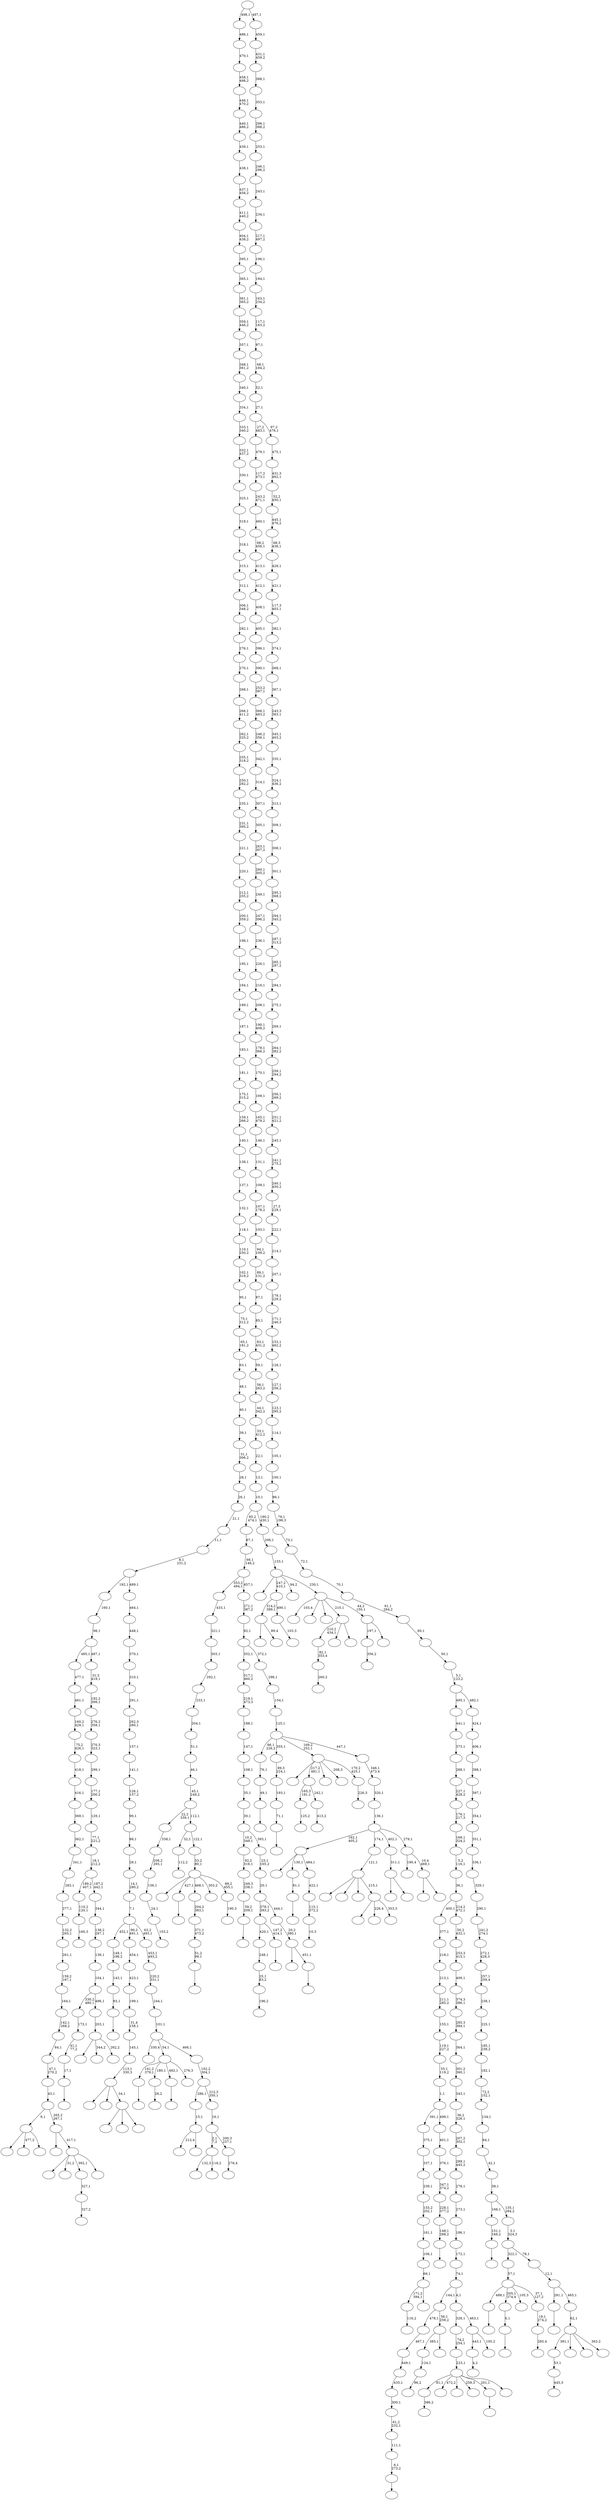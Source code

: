 digraph T {
	600 [label=""]
	599 [label=""]
	598 [label=""]
	597 [label=""]
	596 [label=""]
	595 [label=""]
	594 [label=""]
	593 [label=""]
	592 [label=""]
	591 [label=""]
	590 [label=""]
	589 [label=""]
	588 [label=""]
	587 [label=""]
	586 [label=""]
	585 [label=""]
	584 [label=""]
	583 [label=""]
	582 [label=""]
	581 [label=""]
	580 [label=""]
	579 [label=""]
	578 [label=""]
	577 [label=""]
	576 [label=""]
	575 [label=""]
	574 [label=""]
	573 [label=""]
	572 [label=""]
	571 [label=""]
	570 [label=""]
	569 [label=""]
	568 [label=""]
	567 [label=""]
	566 [label=""]
	565 [label=""]
	564 [label=""]
	563 [label=""]
	562 [label=""]
	561 [label=""]
	560 [label=""]
	559 [label=""]
	558 [label=""]
	557 [label=""]
	556 [label=""]
	555 [label=""]
	554 [label=""]
	553 [label=""]
	552 [label=""]
	551 [label=""]
	550 [label=""]
	549 [label=""]
	548 [label=""]
	547 [label=""]
	546 [label=""]
	545 [label=""]
	544 [label=""]
	543 [label=""]
	542 [label=""]
	541 [label=""]
	540 [label=""]
	539 [label=""]
	538 [label=""]
	537 [label=""]
	536 [label=""]
	535 [label=""]
	534 [label=""]
	533 [label=""]
	532 [label=""]
	531 [label=""]
	530 [label=""]
	529 [label=""]
	528 [label=""]
	527 [label=""]
	526 [label=""]
	525 [label=""]
	524 [label=""]
	523 [label=""]
	522 [label=""]
	521 [label=""]
	520 [label=""]
	519 [label=""]
	518 [label=""]
	517 [label=""]
	516 [label=""]
	515 [label=""]
	514 [label=""]
	513 [label=""]
	512 [label=""]
	511 [label=""]
	510 [label=""]
	509 [label=""]
	508 [label=""]
	507 [label=""]
	506 [label=""]
	505 [label=""]
	504 [label=""]
	503 [label=""]
	502 [label=""]
	501 [label=""]
	500 [label=""]
	499 [label=""]
	498 [label=""]
	497 [label=""]
	496 [label=""]
	495 [label=""]
	494 [label=""]
	493 [label=""]
	492 [label=""]
	491 [label=""]
	490 [label=""]
	489 [label=""]
	488 [label=""]
	487 [label=""]
	486 [label=""]
	485 [label=""]
	484 [label=""]
	483 [label=""]
	482 [label=""]
	481 [label=""]
	480 [label=""]
	479 [label=""]
	478 [label=""]
	477 [label=""]
	476 [label=""]
	475 [label=""]
	474 [label=""]
	473 [label=""]
	472 [label=""]
	471 [label=""]
	470 [label=""]
	469 [label=""]
	468 [label=""]
	467 [label=""]
	466 [label=""]
	465 [label=""]
	464 [label=""]
	463 [label=""]
	462 [label=""]
	461 [label=""]
	460 [label=""]
	459 [label=""]
	458 [label=""]
	457 [label=""]
	456 [label=""]
	455 [label=""]
	454 [label=""]
	453 [label=""]
	452 [label=""]
	451 [label=""]
	450 [label=""]
	449 [label=""]
	448 [label=""]
	447 [label=""]
	446 [label=""]
	445 [label=""]
	444 [label=""]
	443 [label=""]
	442 [label=""]
	441 [label=""]
	440 [label=""]
	439 [label=""]
	438 [label=""]
	437 [label=""]
	436 [label=""]
	435 [label=""]
	434 [label=""]
	433 [label=""]
	432 [label=""]
	431 [label=""]
	430 [label=""]
	429 [label=""]
	428 [label=""]
	427 [label=""]
	426 [label=""]
	425 [label=""]
	424 [label=""]
	423 [label=""]
	422 [label=""]
	421 [label=""]
	420 [label=""]
	419 [label=""]
	418 [label=""]
	417 [label=""]
	416 [label=""]
	415 [label=""]
	414 [label=""]
	413 [label=""]
	412 [label=""]
	411 [label=""]
	410 [label=""]
	409 [label=""]
	408 [label=""]
	407 [label=""]
	406 [label=""]
	405 [label=""]
	404 [label=""]
	403 [label=""]
	402 [label=""]
	401 [label=""]
	400 [label=""]
	399 [label=""]
	398 [label=""]
	397 [label=""]
	396 [label=""]
	395 [label=""]
	394 [label=""]
	393 [label=""]
	392 [label=""]
	391 [label=""]
	390 [label=""]
	389 [label=""]
	388 [label=""]
	387 [label=""]
	386 [label=""]
	385 [label=""]
	384 [label=""]
	383 [label=""]
	382 [label=""]
	381 [label=""]
	380 [label=""]
	379 [label=""]
	378 [label=""]
	377 [label=""]
	376 [label=""]
	375 [label=""]
	374 [label=""]
	373 [label=""]
	372 [label=""]
	371 [label=""]
	370 [label=""]
	369 [label=""]
	368 [label=""]
	367 [label=""]
	366 [label=""]
	365 [label=""]
	364 [label=""]
	363 [label=""]
	362 [label=""]
	361 [label=""]
	360 [label=""]
	359 [label=""]
	358 [label=""]
	357 [label=""]
	356 [label=""]
	355 [label=""]
	354 [label=""]
	353 [label=""]
	352 [label=""]
	351 [label=""]
	350 [label=""]
	349 [label=""]
	348 [label=""]
	347 [label=""]
	346 [label=""]
	345 [label=""]
	344 [label=""]
	343 [label=""]
	342 [label=""]
	341 [label=""]
	340 [label=""]
	339 [label=""]
	338 [label=""]
	337 [label=""]
	336 [label=""]
	335 [label=""]
	334 [label=""]
	333 [label=""]
	332 [label=""]
	331 [label=""]
	330 [label=""]
	329 [label=""]
	328 [label=""]
	327 [label=""]
	326 [label=""]
	325 [label=""]
	324 [label=""]
	323 [label=""]
	322 [label=""]
	321 [label=""]
	320 [label=""]
	319 [label=""]
	318 [label=""]
	317 [label=""]
	316 [label=""]
	315 [label=""]
	314 [label=""]
	313 [label=""]
	312 [label=""]
	311 [label=""]
	310 [label=""]
	309 [label=""]
	308 [label=""]
	307 [label=""]
	306 [label=""]
	305 [label=""]
	304 [label=""]
	303 [label=""]
	302 [label=""]
	301 [label=""]
	300 [label=""]
	299 [label=""]
	298 [label=""]
	297 [label=""]
	296 [label=""]
	295 [label=""]
	294 [label=""]
	293 [label=""]
	292 [label=""]
	291 [label=""]
	290 [label=""]
	289 [label=""]
	288 [label=""]
	287 [label=""]
	286 [label=""]
	285 [label=""]
	284 [label=""]
	283 [label=""]
	282 [label=""]
	281 [label=""]
	280 [label=""]
	279 [label=""]
	278 [label=""]
	277 [label=""]
	276 [label=""]
	275 [label=""]
	274 [label=""]
	273 [label=""]
	272 [label=""]
	271 [label=""]
	270 [label=""]
	269 [label=""]
	268 [label=""]
	267 [label=""]
	266 [label=""]
	265 [label=""]
	264 [label=""]
	263 [label=""]
	262 [label=""]
	261 [label=""]
	260 [label=""]
	259 [label=""]
	258 [label=""]
	257 [label=""]
	256 [label=""]
	255 [label=""]
	254 [label=""]
	253 [label=""]
	252 [label=""]
	251 [label=""]
	250 [label=""]
	249 [label=""]
	248 [label=""]
	247 [label=""]
	246 [label=""]
	245 [label=""]
	244 [label=""]
	243 [label=""]
	242 [label=""]
	241 [label=""]
	240 [label=""]
	239 [label=""]
	238 [label=""]
	237 [label=""]
	236 [label=""]
	235 [label=""]
	234 [label=""]
	233 [label=""]
	232 [label=""]
	231 [label=""]
	230 [label=""]
	229 [label=""]
	228 [label=""]
	227 [label=""]
	226 [label=""]
	225 [label=""]
	224 [label=""]
	223 [label=""]
	222 [label=""]
	221 [label=""]
	220 [label=""]
	219 [label=""]
	218 [label=""]
	217 [label=""]
	216 [label=""]
	215 [label=""]
	214 [label=""]
	213 [label=""]
	212 [label=""]
	211 [label=""]
	210 [label=""]
	209 [label=""]
	208 [label=""]
	207 [label=""]
	206 [label=""]
	205 [label=""]
	204 [label=""]
	203 [label=""]
	202 [label=""]
	201 [label=""]
	200 [label=""]
	199 [label=""]
	198 [label=""]
	197 [label=""]
	196 [label=""]
	195 [label=""]
	194 [label=""]
	193 [label=""]
	192 [label=""]
	191 [label=""]
	190 [label=""]
	189 [label=""]
	188 [label=""]
	187 [label=""]
	186 [label=""]
	185 [label=""]
	184 [label=""]
	183 [label=""]
	182 [label=""]
	181 [label=""]
	180 [label=""]
	179 [label=""]
	178 [label=""]
	177 [label=""]
	176 [label=""]
	175 [label=""]
	174 [label=""]
	173 [label=""]
	172 [label=""]
	171 [label=""]
	170 [label=""]
	169 [label=""]
	168 [label=""]
	167 [label=""]
	166 [label=""]
	165 [label=""]
	164 [label=""]
	163 [label=""]
	162 [label=""]
	161 [label=""]
	160 [label=""]
	159 [label=""]
	158 [label=""]
	157 [label=""]
	156 [label=""]
	155 [label=""]
	154 [label=""]
	153 [label=""]
	152 [label=""]
	151 [label=""]
	150 [label=""]
	149 [label=""]
	148 [label=""]
	147 [label=""]
	146 [label=""]
	145 [label=""]
	144 [label=""]
	143 [label=""]
	142 [label=""]
	141 [label=""]
	140 [label=""]
	139 [label=""]
	138 [label=""]
	137 [label=""]
	136 [label=""]
	135 [label=""]
	134 [label=""]
	133 [label=""]
	132 [label=""]
	131 [label=""]
	130 [label=""]
	129 [label=""]
	128 [label=""]
	127 [label=""]
	126 [label=""]
	125 [label=""]
	124 [label=""]
	123 [label=""]
	122 [label=""]
	121 [label=""]
	120 [label=""]
	119 [label=""]
	118 [label=""]
	117 [label=""]
	116 [label=""]
	115 [label=""]
	114 [label=""]
	113 [label=""]
	112 [label=""]
	111 [label=""]
	110 [label=""]
	109 [label=""]
	108 [label=""]
	107 [label=""]
	106 [label=""]
	105 [label=""]
	104 [label=""]
	103 [label=""]
	102 [label=""]
	101 [label=""]
	100 [label=""]
	99 [label=""]
	98 [label=""]
	97 [label=""]
	96 [label=""]
	95 [label=""]
	94 [label=""]
	93 [label=""]
	92 [label=""]
	91 [label=""]
	90 [label=""]
	89 [label=""]
	88 [label=""]
	87 [label=""]
	86 [label=""]
	85 [label=""]
	84 [label=""]
	83 [label=""]
	82 [label=""]
	81 [label=""]
	80 [label=""]
	79 [label=""]
	78 [label=""]
	77 [label=""]
	76 [label=""]
	75 [label=""]
	74 [label=""]
	73 [label=""]
	72 [label=""]
	71 [label=""]
	70 [label=""]
	69 [label=""]
	68 [label=""]
	67 [label=""]
	66 [label=""]
	65 [label=""]
	64 [label=""]
	63 [label=""]
	62 [label=""]
	61 [label=""]
	60 [label=""]
	59 [label=""]
	58 [label=""]
	57 [label=""]
	56 [label=""]
	55 [label=""]
	54 [label=""]
	53 [label=""]
	52 [label=""]
	51 [label=""]
	50 [label=""]
	49 [label=""]
	48 [label=""]
	47 [label=""]
	46 [label=""]
	45 [label=""]
	44 [label=""]
	43 [label=""]
	42 [label=""]
	41 [label=""]
	40 [label=""]
	39 [label=""]
	38 [label=""]
	37 [label=""]
	36 [label=""]
	35 [label=""]
	34 [label=""]
	33 [label=""]
	32 [label=""]
	31 [label=""]
	30 [label=""]
	29 [label=""]
	28 [label=""]
	27 [label=""]
	26 [label=""]
	25 [label=""]
	24 [label=""]
	23 [label=""]
	22 [label=""]
	21 [label=""]
	20 [label=""]
	19 [label=""]
	18 [label=""]
	17 [label=""]
	16 [label=""]
	15 [label=""]
	14 [label=""]
	13 [label=""]
	12 [label=""]
	11 [label=""]
	10 [label=""]
	9 [label=""]
	8 [label=""]
	7 [label=""]
	6 [label=""]
	5 [label=""]
	4 [label=""]
	3 [label=""]
	2 [label=""]
	1 [label=""]
	0 [label=""]
	594 -> 595 [label="386,2"]
	592 -> 593 [label=""]
	586 -> 598 [label=""]
	586 -> 587 [label="89,4"]
	584 -> 585 [label=""]
	583 -> 584 [label="49,1"]
	582 -> 583 [label="76,1"]
	579 -> 580 [label="112,2"]
	575 -> 576 [label="125,2"]
	573 -> 574 [label=""]
	572 -> 573 [label="71,1"]
	571 -> 572 [label="193,1"]
	570 -> 571 [label="89,3\n224,1"]
	568 -> 569 [label="445,3"]
	567 -> 568 [label="53,1"]
	562 -> 563 [label=""]
	560 -> 561 [label="116,2"]
	558 -> 559 [label="160,3"]
	557 -> 558 [label="110,2\n120,1"]
	555 -> 556 [label="260,2"]
	554 -> 555 [label="82,1\n353,4"]
	552 -> 553 [label=""]
	551 -> 552 [label="91,1"]
	549 -> 550 [label=""]
	548 -> 549 [label="0,1"]
	546 -> 547 [label=""]
	545 -> 546 [label="6,1\n273,2"]
	544 -> 545 [label="111,1"]
	543 -> 544 [label="61,2\n232,1"]
	542 -> 543 [label="300,1"]
	541 -> 542 [label="435,1"]
	540 -> 541 [label="449,1"]
	539 -> 540 [label="467,1"]
	537 -> 538 [label="413,2"]
	536 -> 575 [label="165,3\n191,1"]
	536 -> 537 [label="242,1"]
	534 -> 535 [label=""]
	531 -> 532 [label="4,2"]
	525 -> 526 [label="96,2"]
	524 -> 525 [label="124,1"]
	522 -> 523 [label=""]
	519 -> 520 [label="26,2"]
	516 -> 517 [label="196,2"]
	515 -> 516 [label="25,1\n83,2"]
	514 -> 515 [label="248,1"]
	510 -> 511 [label=""]
	509 -> 510 [label="51,2\n99,1"]
	508 -> 509 [label="371,1\n473,2"]
	507 -> 508 [label="204,2\n383,1"]
	505 -> 506 [label=""]
	504 -> 505 [label="59,2\n209,1"]
	503 -> 504 [label="249,3\n258,1"]
	502 -> 503 [label="92,2\n316,1"]
	500 -> 501 [label=""]
	499 -> 514 [label="420,1"]
	499 -> 500 [label="147,2\n414,1"]
	496 -> 497 [label=""]
	495 -> 513 [label=""]
	495 -> 496 [label="451,1"]
	494 -> 495 [label="20,2\n380,1"]
	493 -> 499 [label="378,1\n393,2"]
	493 -> 494 [label="444,1"]
	492 -> 493 [label="20,1"]
	491 -> 492 [label="23,1\n165,2"]
	490 -> 502 [label="10,2\n349,1"]
	490 -> 491 [label="393,1"]
	489 -> 490 [label="30,1"]
	488 -> 489 [label="35,1"]
	487 -> 488 [label="108,1"]
	486 -> 487 [label="147,1"]
	485 -> 486 [label="188,1"]
	484 -> 485 [label="219,1\n473,3"]
	483 -> 484 [label="317,1\n460,2"]
	476 -> 477 [label="10,3"]
	475 -> 476 [label="115,1\n372,2"]
	474 -> 475 [label="422,1"]
	473 -> 600 [label=""]
	473 -> 551 [label="130,1"]
	473 -> 474 [label="484,1"]
	471 -> 472 [label="356,2"]
	467 -> 468 [label=""]
	465 -> 466 [label=""]
	464 -> 465 [label="17,1"]
	463 -> 464 [label="41,1\n77,2"]
	462 -> 463 [label="173,1"]
	458 -> 459 [label="103,2"]
	457 -> 458 [label="24,1"]
	456 -> 457 [label="156,1"]
	455 -> 456 [label="208,2\n293,1"]
	454 -> 455 [label="338,1"]
	450 -> 451 [label="327,2"]
	449 -> 450 [label="327,1"]
	447 -> 448 [label=""]
	445 -> 533 [label="212,4"]
	445 -> 446 [label=""]
	444 -> 445 [label="15,1"]
	441 -> 560 [label="171,2\n394,1"]
	441 -> 442 [label=""]
	440 -> 441 [label="69,1"]
	439 -> 440 [label="106,1"]
	438 -> 439 [label="161,1"]
	437 -> 438 [label="155,2\n202,1"]
	436 -> 437 [label="239,1"]
	435 -> 436 [label="337,1"]
	434 -> 435 [label="375,1"]
	432 -> 433 [label=""]
	431 -> 432 [label="93,1"]
	430 -> 431 [label="143,1"]
	429 -> 430 [label="149,1\n198,2"]
	427 -> 512 [label=""]
	427 -> 461 [label="477,2"]
	427 -> 428 [label=""]
	424 -> 425 [label="226,3"]
	423 -> 596 [label=""]
	423 -> 536 [label="217,2\n481,1"]
	423 -> 469 [label=""]
	423 -> 460 [label="208,3"]
	423 -> 424 [label="170,2\n425,1"]
	421 -> 594 [label="81,1"]
	421 -> 590 [label="472,2"]
	421 -> 482 [label=""]
	421 -> 478 [label="259,3"]
	421 -> 467 [label="201,1"]
	421 -> 422 [label=""]
	420 -> 421 [label="223,1"]
	419 -> 420 [label="74,2\n254,1"]
	417 -> 562 [label="141,2\n379,1"]
	417 -> 519 [label="180,1"]
	417 -> 447 [label="492,1"]
	417 -> 418 [label="276,3"]
	415 -> 554 [label="210,2\n434,1"]
	415 -> 453 [label=""]
	415 -> 416 [label=""]
	413 -> 524 [label="385,1"]
	413 -> 414 [label=""]
	412 -> 539 [label="478,1"]
	412 -> 413 [label="56,1\n259,2"]
	409 -> 410 [label="190,3"]
	408 -> 597 [label=""]
	408 -> 522 [label="427,1"]
	408 -> 507 [label="468,1"]
	408 -> 452 [label="303,2"]
	408 -> 409 [label="89,2\n455,1"]
	407 -> 408 [label="33,2\n80,1"]
	406 -> 579 [label="32,1"]
	406 -> 407 [label="122,1"]
	405 -> 454 [label="22,2\n339,1"]
	405 -> 406 [label="112,1"]
	404 -> 405 [label="45,1\n249,2"]
	403 -> 404 [label="46,1"]
	402 -> 403 [label="51,1"]
	401 -> 402 [label="204,1"]
	400 -> 401 [label="233,1"]
	399 -> 400 [label="292,1"]
	398 -> 399 [label="303,1"]
	397 -> 398 [label="321,1"]
	396 -> 397 [label="433,1"]
	392 -> 588 [label=""]
	392 -> 395 [label="226,4"]
	392 -> 393 [label="353,3"]
	391 -> 521 [label=""]
	391 -> 518 [label=""]
	391 -> 443 [label=""]
	391 -> 392 [label="215,1"]
	390 -> 391 [label="121,1"]
	388 -> 389 [label=""]
	387 -> 388 [label="148,1\n288,2"]
	386 -> 387 [label="228,1\n377,2"]
	385 -> 386 [label="347,1\n374,2"]
	384 -> 385 [label="376,1"]
	383 -> 384 [label="401,1"]
	382 -> 434 [label="391,1"]
	382 -> 383 [label="499,1"]
	381 -> 382 [label="1,1"]
	380 -> 381 [label="55,1\n119,2"]
	379 -> 380 [label="119,1\n227,2"]
	378 -> 379 [label="155,1"]
	377 -> 378 [label="211,1\n285,2"]
	376 -> 377 [label="213,1"]
	375 -> 376 [label="218,1"]
	374 -> 375 [label="377,1"]
	372 -> 373 [label="103,3"]
	371 -> 586 [label="314,2\n389,1"]
	371 -> 372 [label="490,1"]
	369 -> 564 [label=""]
	369 -> 528 [label="31,2"]
	369 -> 449 [label="392,1"]
	369 -> 370 [label=""]
	368 -> 599 [label=""]
	368 -> 369 [label="417,1"]
	367 -> 427 [label="9,1"]
	367 -> 368 [label="265,2\n267,1"]
	366 -> 367 [label="43,1"]
	365 -> 366 [label="47,1\n270,2"]
	364 -> 365 [label="84,1"]
	363 -> 364 [label="142,1\n268,2"]
	362 -> 363 [label="164,1"]
	361 -> 362 [label="159,2\n167,1"]
	360 -> 361 [label="261,1"]
	359 -> 360 [label="132,2\n265,1"]
	358 -> 359 [label="277,1"]
	357 -> 358 [label="283,1"]
	356 -> 357 [label="341,1"]
	355 -> 356 [label="362,1"]
	354 -> 355 [label="369,1"]
	353 -> 354 [label="416,1"]
	352 -> 353 [label="418,1"]
	351 -> 352 [label="75,2\n426,1"]
	350 -> 351 [label="160,2\n429,1"]
	349 -> 350 [label="461,1"]
	348 -> 349 [label="477,1"]
	346 -> 347 [label=""]
	345 -> 346 [label="151,1\n166,2"]
	343 -> 344 [label="285,4"]
	342 -> 343 [label="19,1\n274,2"]
	341 -> 592 [label="488,1"]
	341 -> 548 [label="205,1\n374,4"]
	341 -> 530 [label="105,3"]
	341 -> 342 [label="37,1\n127,2"]
	340 -> 341 [label="57,1"]
	338 -> 479 [label="132,3"]
	338 -> 339 [label="118,2"]
	336 -> 529 [label=""]
	336 -> 480 [label=""]
	336 -> 337 [label=""]
	335 -> 581 [label=""]
	335 -> 498 [label=""]
	335 -> 336 [label="34,1"]
	334 -> 335 [label="113,1\n330,3"]
	333 -> 334 [label="145,1"]
	332 -> 333 [label="31,4\n158,1"]
	331 -> 332 [label="199,1"]
	330 -> 331 [label="423,1"]
	329 -> 330 [label="454,1"]
	327 -> 589 [label=""]
	327 -> 328 [label=""]
	326 -> 327 [label="311,1"]
	324 -> 578 [label=""]
	324 -> 325 [label=""]
	323 -> 565 [label="190,4"]
	323 -> 324 [label="10,4\n469,1"]
	322 -> 473 [label="162,1\n405,2"]
	322 -> 390 [label="174,1"]
	322 -> 326 [label="402,1"]
	322 -> 323 [label="279,1"]
	321 -> 322 [label="136,1"]
	320 -> 321 [label="320,1"]
	319 -> 320 [label="346,1\n473,4"]
	318 -> 582 [label="86,1\n226,2"]
	318 -> 570 [label="355,1"]
	318 -> 423 [label="169,2\n252,1"]
	318 -> 319 [label="447,1"]
	317 -> 318 [label="125,1"]
	316 -> 317 [label="154,1"]
	315 -> 316 [label="298,1"]
	314 -> 483 [label="352,1"]
	314 -> 315 [label="372,1"]
	313 -> 314 [label="92,1"]
	312 -> 313 [label="271,1\n387,2"]
	311 -> 396 [label="353,2\n494,1"]
	311 -> 312 [label="457,1"]
	310 -> 311 [label="66,1\n146,2"]
	309 -> 310 [label="67,1"]
	307 -> 531 [label="443,1"]
	307 -> 308 [label="105,2"]
	306 -> 419 [label="328,1"]
	306 -> 307 [label="463,1"]
	305 -> 412 [label="144,1"]
	305 -> 306 [label="4,1"]
	304 -> 305 [label="74,1"]
	303 -> 304 [label="172,1"]
	302 -> 303 [label="186,1"]
	301 -> 302 [label="273,1"]
	300 -> 301 [label="278,1"]
	299 -> 300 [label="289,1\n445,2"]
	298 -> 299 [label="207,2\n302,1"]
	297 -> 298 [label="36,2\n326,1"]
	296 -> 297 [label="343,1"]
	295 -> 296 [label="301,2\n360,1"]
	294 -> 295 [label="364,1"]
	293 -> 294 [label="285,3\n384,1"]
	292 -> 293 [label="374,3\n386,1"]
	291 -> 292 [label="409,1"]
	290 -> 291 [label="253,3\n415,1"]
	289 -> 290 [label="50,2\n432,1"]
	288 -> 374 [label="400,1"]
	288 -> 289 [label="214,2\n472,1"]
	287 -> 288 [label="36,1"]
	286 -> 287 [label="5,2\n116,1"]
	285 -> 286 [label="168,1\n324,2"]
	284 -> 285 [label="176,1\n217,3"]
	283 -> 284 [label="227,1\n428,2"]
	282 -> 283 [label="288,1"]
	281 -> 282 [label="373,1"]
	280 -> 281 [label="441,1"]
	277 -> 411 [label=""]
	277 -> 394 [label="344,2"]
	277 -> 278 [label="262,2"]
	276 -> 277 [label="203,1"]
	275 -> 462 [label="330,2\n480,1"]
	275 -> 276 [label="496,1"]
	274 -> 275 [label="104,1"]
	273 -> 274 [label="139,1"]
	272 -> 273 [label="138,2\n297,1"]
	271 -> 272 [label="344,1"]
	270 -> 557 [label="189,2\n407,1"]
	270 -> 271 [label="187,2\n442,1"]
	269 -> 270 [label="18,1\n212,2"]
	268 -> 269 [label="77,1\n221,2"]
	267 -> 268 [label="129,1"]
	266 -> 267 [label="177,1\n200,2"]
	265 -> 266 [label="299,1"]
	264 -> 265 [label="270,3\n323,1"]
	263 -> 264 [label="276,2\n358,1"]
	262 -> 263 [label="192,2\n399,1"]
	261 -> 262 [label="31,3\n419,1"]
	260 -> 348 [label="485,1"]
	260 -> 261 [label="487,1"]
	259 -> 260 [label="98,1"]
	258 -> 259 [label="160,1"]
	256 -> 257 [label="276,4"]
	255 -> 338 [label="2,1\n7,2"]
	255 -> 256 [label="200,3\n237,1"]
	254 -> 255 [label="16,1"]
	253 -> 444 [label="286,1"]
	253 -> 254 [label="212,3\n350,1"]
	252 -> 253 [label="102,2\n304,1"]
	251 -> 470 [label="330,4"]
	251 -> 417 [label="54,1"]
	251 -> 252 [label="466,1"]
	250 -> 251 [label="101,1"]
	249 -> 250 [label="244,1"]
	248 -> 249 [label="220,2\n331,1"]
	247 -> 248 [label="453,1\n493,2"]
	246 -> 429 [label="452,1"]
	246 -> 329 [label="90,2\n491,1"]
	246 -> 247 [label="63,2\n493,1"]
	245 -> 246 [label="7,1"]
	244 -> 245 [label="14,1\n280,2"]
	243 -> 244 [label="29,1"]
	242 -> 243 [label="88,1"]
	241 -> 242 [label="90,1"]
	240 -> 241 [label="126,1\n157,2"]
	239 -> 240 [label="141,1"]
	238 -> 239 [label="157,1"]
	237 -> 238 [label="262,3\n280,1"]
	236 -> 237 [label="291,1"]
	235 -> 236 [label="310,1"]
	234 -> 235 [label="370,1"]
	233 -> 234 [label="448,1"]
	232 -> 233 [label="464,1"]
	231 -> 258 [label="192,1"]
	231 -> 232 [label="489,1"]
	230 -> 231 [label="8,1\n231,2"]
	229 -> 230 [label="11,1"]
	228 -> 229 [label="21,1"]
	227 -> 228 [label="26,1"]
	226 -> 227 [label="28,1"]
	225 -> 226 [label="31,1\n306,2"]
	224 -> 225 [label="39,1"]
	223 -> 224 [label="40,1"]
	222 -> 223 [label="48,1"]
	221 -> 222 [label="63,1"]
	220 -> 221 [label="65,1\n181,2"]
	219 -> 220 [label="75,1\n312,2"]
	218 -> 219 [label="95,1"]
	217 -> 218 [label="102,1\n319,2"]
	216 -> 217 [label="110,1\n250,2"]
	215 -> 216 [label="118,1"]
	214 -> 215 [label="132,1"]
	213 -> 214 [label="137,1"]
	212 -> 213 [label="138,1"]
	211 -> 212 [label="140,1"]
	210 -> 211 [label="159,1\n266,2"]
	209 -> 210 [label="175,1\n315,2"]
	208 -> 209 [label="181,1"]
	207 -> 208 [label="183,1"]
	206 -> 207 [label="187,1"]
	205 -> 206 [label="189,1"]
	204 -> 205 [label="194,1"]
	203 -> 204 [label="195,1"]
	202 -> 203 [label="198,1"]
	201 -> 202 [label="200,1\n359,2"]
	200 -> 201 [label="212,1\n255,2"]
	199 -> 200 [label="220,1"]
	198 -> 199 [label="221,1"]
	197 -> 198 [label="231,1\n395,2"]
	196 -> 197 [label="235,1"]
	195 -> 196 [label="250,1\n282,2"]
	194 -> 195 [label="255,1\n318,2"]
	193 -> 194 [label="262,1\n325,2"]
	192 -> 193 [label="266,1\n411,2"]
	191 -> 192 [label="268,1"]
	190 -> 191 [label="270,1"]
	189 -> 190 [label="276,1"]
	188 -> 189 [label="282,1"]
	187 -> 188 [label="306,1\n348,2"]
	186 -> 187 [label="312,1"]
	185 -> 186 [label="315,1"]
	184 -> 185 [label="318,1"]
	183 -> 184 [label="319,1"]
	182 -> 183 [label="325,1"]
	181 -> 182 [label="330,1"]
	180 -> 181 [label="332,1\n437,2"]
	179 -> 180 [label="333,1\n340,2"]
	178 -> 179 [label="334,1"]
	177 -> 178 [label="340,1"]
	176 -> 177 [label="348,1\n361,2"]
	175 -> 176 [label="357,1"]
	174 -> 175 [label="359,1\n446,2"]
	173 -> 174 [label="361,1\n365,2"]
	172 -> 173 [label="365,1"]
	171 -> 172 [label="395,1"]
	170 -> 171 [label="404,1\n438,2"]
	169 -> 170 [label="411,1\n440,2"]
	168 -> 169 [label="437,1\n458,2"]
	167 -> 168 [label="438,1"]
	166 -> 167 [label="439,1"]
	165 -> 166 [label="440,1\n486,2"]
	164 -> 165 [label="446,1\n470,2"]
	163 -> 164 [label="458,1\n498,2"]
	162 -> 163 [label="470,1"]
	161 -> 162 [label="486,1"]
	159 -> 471 [label="197,1"]
	159 -> 160 [label=""]
	158 -> 591 [label="103,4"]
	158 -> 577 [label=""]
	158 -> 566 [label=""]
	158 -> 415 [label="210,1"]
	158 -> 159 [label="44,2\n150,1"]
	157 -> 481 [label=""]
	157 -> 371 [label="247,2\n410,1"]
	157 -> 279 [label="94,2"]
	157 -> 158 [label="230,1"]
	156 -> 157 [label="133,1"]
	155 -> 156 [label="206,1"]
	154 -> 309 [label="85,2\n474,1"]
	154 -> 155 [label="190,2\n430,1"]
	153 -> 154 [label="10,1"]
	152 -> 153 [label="13,1"]
	151 -> 152 [label="22,1"]
	150 -> 151 [label="33,1\n412,2"]
	149 -> 150 [label="44,1\n342,2"]
	148 -> 149 [label="58,1\n263,2"]
	147 -> 148 [label="59,1"]
	146 -> 147 [label="83,1\n431,2"]
	145 -> 146 [label="85,1"]
	144 -> 145 [label="87,1"]
	143 -> 144 [label="89,1\n131,2"]
	142 -> 143 [label="94,1\n109,2"]
	141 -> 142 [label="103,1"]
	140 -> 141 [label="107,1\n178,2"]
	139 -> 140 [label="109,1"]
	138 -> 139 [label="131,1"]
	137 -> 138 [label="146,1"]
	136 -> 137 [label="165,1\n479,2"]
	135 -> 136 [label="169,1"]
	134 -> 135 [label="170,1"]
	133 -> 134 [label="178,1\n366,2"]
	132 -> 133 [label="190,1\n408,2"]
	131 -> 132 [label="208,1"]
	130 -> 131 [label="216,1"]
	129 -> 130 [label="226,1"]
	128 -> 129 [label="236,1"]
	127 -> 128 [label="247,1\n396,2"]
	126 -> 127 [label="249,1"]
	125 -> 126 [label="260,1\n305,2"]
	124 -> 125 [label="263,1\n307,2"]
	123 -> 124 [label="305,1"]
	122 -> 123 [label="307,1"]
	121 -> 122 [label="314,1"]
	120 -> 121 [label="342,1"]
	119 -> 120 [label="246,2\n356,1"]
	118 -> 119 [label="366,1\n483,2"]
	117 -> 118 [label="253,2\n387,1"]
	116 -> 117 [label="390,1"]
	115 -> 116 [label="396,1"]
	114 -> 115 [label="405,1"]
	113 -> 114 [label="408,1"]
	112 -> 113 [label="412,1"]
	111 -> 112 [label="413,1"]
	110 -> 111 [label="68,2\n456,1"]
	109 -> 110 [label="460,1"]
	108 -> 109 [label="243,2\n471,1"]
	107 -> 108 [label="117,2\n473,1"]
	106 -> 107 [label="479,1"]
	104 -> 567 [label="381,1"]
	104 -> 527 [label=""]
	104 -> 426 [label=""]
	104 -> 105 [label="363,2"]
	103 -> 104 [label="62,1"]
	102 -> 534 [label="281,1"]
	102 -> 103 [label="465,1"]
	101 -> 102 [label="12,1"]
	100 -> 340 [label="322,1"]
	100 -> 101 [label="78,1"]
	99 -> 100 [label="3,1\n324,3"]
	98 -> 345 [label="166,1"]
	98 -> 99 [label="135,1\n284,2"]
	97 -> 98 [label="38,1"]
	96 -> 97 [label="42,1"]
	95 -> 96 [label="64,1"]
	94 -> 95 [label="134,1"]
	93 -> 94 [label="72,2\n152,1"]
	92 -> 93 [label="182,1"]
	91 -> 92 [label="185,1\n238,2"]
	90 -> 91 [label="225,1"]
	89 -> 90 [label="238,1"]
	88 -> 89 [label="257,1\n259,4"]
	87 -> 88 [label="272,1\n428,3"]
	86 -> 87 [label="241,2\n274,1"]
	85 -> 86 [label="290,1"]
	84 -> 85 [label="329,1"]
	83 -> 84 [label="336,1"]
	82 -> 83 [label="351,1"]
	81 -> 82 [label="354,1"]
	80 -> 81 [label="397,1"]
	79 -> 80 [label="398,1"]
	78 -> 79 [label="406,1"]
	77 -> 78 [label="424,1"]
	76 -> 280 [label="495,1"]
	76 -> 77 [label="482,1"]
	75 -> 76 [label="5,1\n123,2"]
	74 -> 75 [label="50,1"]
	73 -> 74 [label="60,1"]
	72 -> 73 [label="61,1\n264,2"]
	71 -> 72 [label="70,1"]
	70 -> 71 [label="72,1"]
	69 -> 70 [label="73,1"]
	68 -> 69 [label="79,1\n196,3"]
	67 -> 68 [label="96,1"]
	66 -> 67 [label="100,1"]
	65 -> 66 [label="105,1"]
	64 -> 65 [label="114,1"]
	63 -> 64 [label="123,1\n295,2"]
	62 -> 63 [label="127,1\n256,2"]
	61 -> 62 [label="128,1"]
	60 -> 61 [label="153,1\n462,2"]
	59 -> 60 [label="171,1\n246,3"]
	58 -> 59 [label="179,1\n229,2"]
	57 -> 58 [label="207,1"]
	56 -> 57 [label="214,1"]
	55 -> 56 [label="222,1"]
	54 -> 55 [label="27,3\n229,1"]
	53 -> 54 [label="240,1\n450,2"]
	52 -> 53 [label="241,1\n275,2"]
	51 -> 52 [label="245,1"]
	50 -> 51 [label="251,1\n421,2"]
	49 -> 50 [label="256,1\n269,2"]
	48 -> 49 [label="259,1\n294,2"]
	47 -> 48 [label="264,1\n382,2"]
	46 -> 47 [label="269,1"]
	45 -> 46 [label="275,1"]
	44 -> 45 [label="284,1"]
	43 -> 44 [label="285,1\n287,2"]
	42 -> 43 [label="287,1\n313,2"]
	41 -> 42 [label="294,1\n345,2"]
	40 -> 41 [label="295,1\n368,2"]
	39 -> 40 [label="301,1"]
	38 -> 39 [label="308,1"]
	37 -> 38 [label="309,1"]
	36 -> 37 [label="313,1"]
	35 -> 36 [label="324,1\n436,2"]
	34 -> 35 [label="335,1"]
	33 -> 34 [label="345,1\n403,2"]
	32 -> 33 [label="243,3\n363,1"]
	31 -> 32 [label="367,1"]
	30 -> 31 [label="368,1"]
	29 -> 30 [label="374,1"]
	28 -> 29 [label="382,1"]
	27 -> 28 [label="117,3\n403,1"]
	26 -> 27 [label="421,1"]
	25 -> 26 [label="428,1"]
	24 -> 25 [label="68,3\n436,1"]
	23 -> 24 [label="445,1\n476,2"]
	22 -> 23 [label="52,2\n450,1"]
	21 -> 22 [label="431,3\n462,1"]
	20 -> 21 [label="475,1"]
	19 -> 106 [label="27,2\n483,1"]
	19 -> 20 [label="97,2\n476,1"]
	18 -> 19 [label="27,1"]
	17 -> 18 [label="52,1"]
	16 -> 17 [label="68,1\n184,2"]
	15 -> 16 [label="97,1"]
	14 -> 15 [label="117,1\n163,2"]
	13 -> 14 [label="163,1\n234,2"]
	12 -> 13 [label="184,1"]
	11 -> 12 [label="196,1"]
	10 -> 11 [label="217,1\n497,2"]
	9 -> 10 [label="234,1"]
	8 -> 9 [label="243,1"]
	7 -> 8 [label="246,1\n296,2"]
	6 -> 7 [label="253,1"]
	5 -> 6 [label="296,1\n388,2"]
	4 -> 5 [label="353,1"]
	3 -> 4 [label="388,1"]
	2 -> 3 [label="431,1\n459,2"]
	1 -> 2 [label="459,1"]
	0 -> 161 [label="498,1"]
	0 -> 1 [label="497,1"]
}
